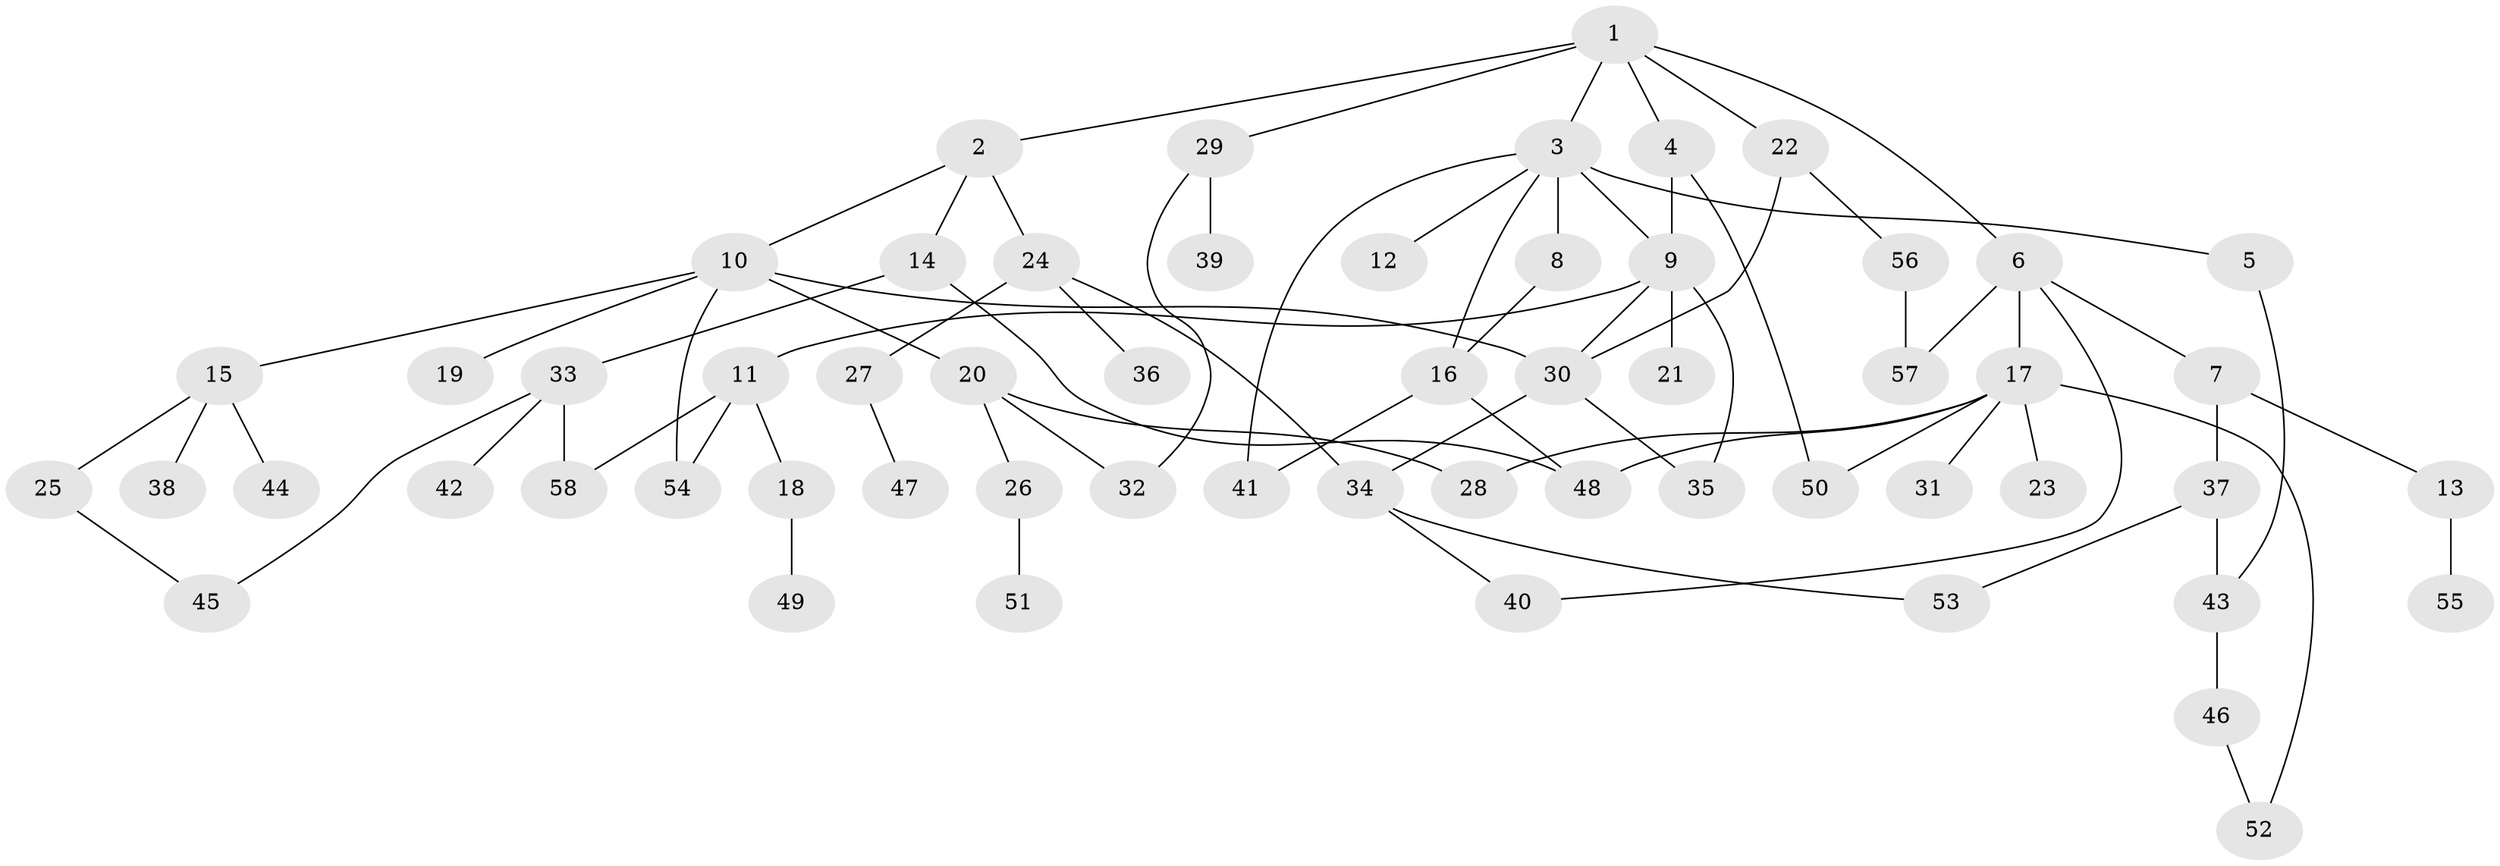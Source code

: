 // coarse degree distribution, {7: 0.05, 4: 0.05, 2: 0.25, 3: 0.2, 1: 0.2, 5: 0.05, 6: 0.2}
// Generated by graph-tools (version 1.1) at 2025/35/03/04/25 23:35:59]
// undirected, 58 vertices, 77 edges
graph export_dot {
  node [color=gray90,style=filled];
  1;
  2;
  3;
  4;
  5;
  6;
  7;
  8;
  9;
  10;
  11;
  12;
  13;
  14;
  15;
  16;
  17;
  18;
  19;
  20;
  21;
  22;
  23;
  24;
  25;
  26;
  27;
  28;
  29;
  30;
  31;
  32;
  33;
  34;
  35;
  36;
  37;
  38;
  39;
  40;
  41;
  42;
  43;
  44;
  45;
  46;
  47;
  48;
  49;
  50;
  51;
  52;
  53;
  54;
  55;
  56;
  57;
  58;
  1 -- 2;
  1 -- 3;
  1 -- 4;
  1 -- 6;
  1 -- 22;
  1 -- 29;
  2 -- 10;
  2 -- 14;
  2 -- 24;
  3 -- 5;
  3 -- 8;
  3 -- 12;
  3 -- 41;
  3 -- 9;
  3 -- 16;
  4 -- 9;
  4 -- 50;
  5 -- 43;
  6 -- 7;
  6 -- 17;
  6 -- 40;
  6 -- 57;
  7 -- 13;
  7 -- 37;
  8 -- 16;
  9 -- 11;
  9 -- 21;
  9 -- 35;
  9 -- 30;
  10 -- 15;
  10 -- 19;
  10 -- 20;
  10 -- 30;
  10 -- 54;
  11 -- 18;
  11 -- 54;
  11 -- 58;
  13 -- 55;
  14 -- 33;
  14 -- 48;
  15 -- 25;
  15 -- 38;
  15 -- 44;
  16 -- 41;
  16 -- 48;
  17 -- 23;
  17 -- 28;
  17 -- 31;
  17 -- 52;
  17 -- 50;
  17 -- 48;
  18 -- 49;
  20 -- 26;
  20 -- 32;
  20 -- 28;
  22 -- 30;
  22 -- 56;
  24 -- 27;
  24 -- 36;
  24 -- 34;
  25 -- 45;
  26 -- 51;
  27 -- 47;
  29 -- 32;
  29 -- 39;
  30 -- 34;
  30 -- 35;
  33 -- 42;
  33 -- 45;
  33 -- 58;
  34 -- 53;
  34 -- 40;
  37 -- 53;
  37 -- 43;
  43 -- 46;
  46 -- 52;
  56 -- 57;
}

